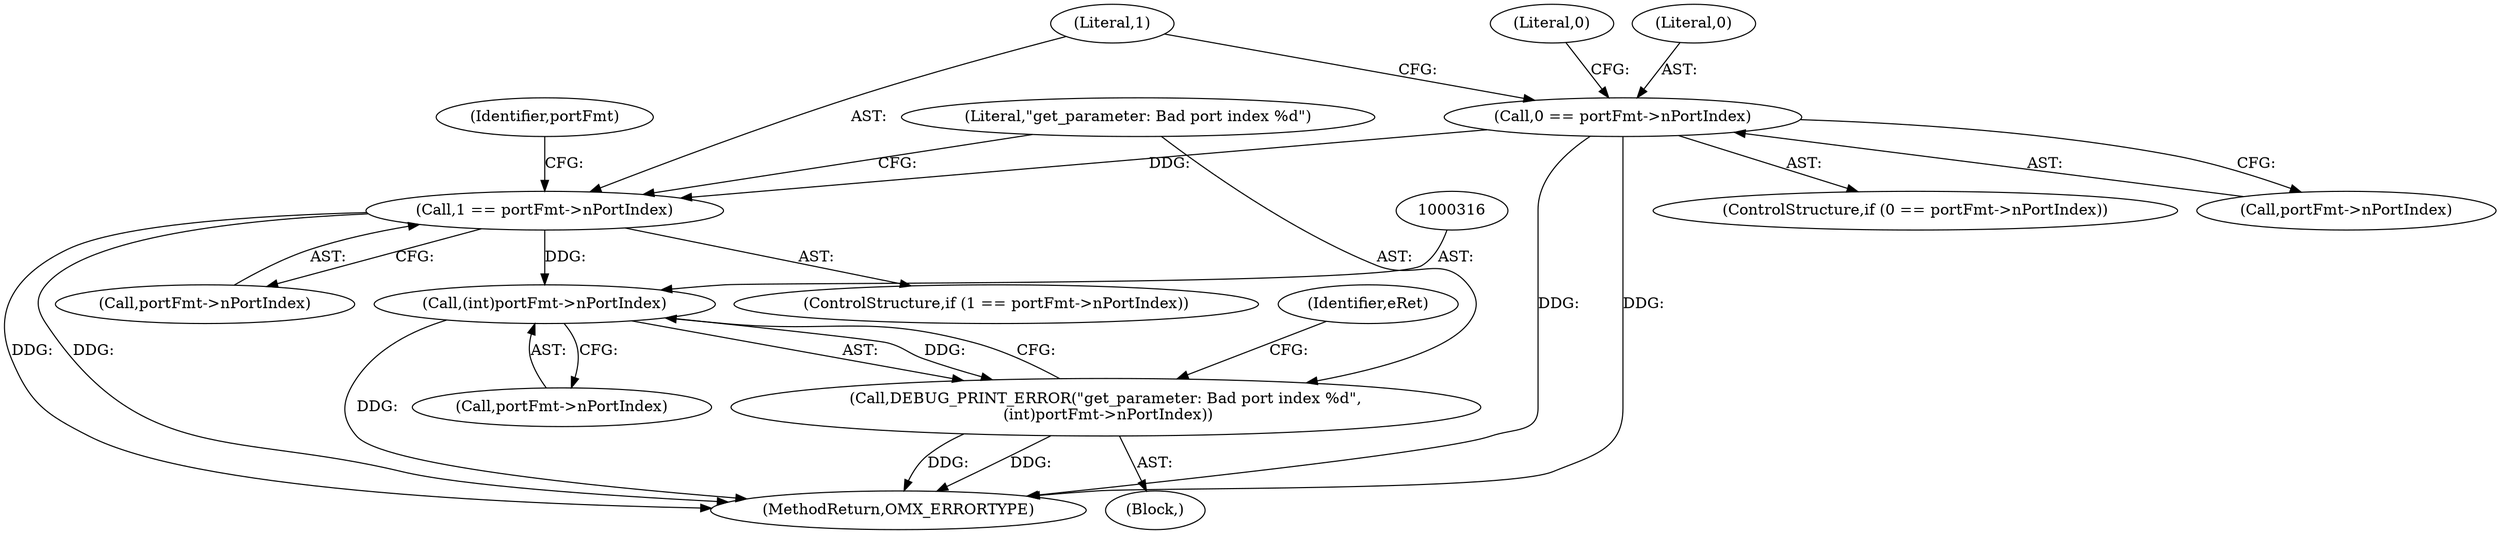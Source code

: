 digraph "0_Android_560ccdb509a7b86186fac0fce1b25bd9a3e6a6e8_0@pointer" {
"1000315" [label="(Call,(int)portFmt->nPortIndex)"];
"1000262" [label="(Call,1 == portFmt->nPortIndex)"];
"1000232" [label="(Call,0 == portFmt->nPortIndex)"];
"1000313" [label="(Call,DEBUG_PRINT_ERROR(\"get_parameter: Bad port index %d\",\n (int)portFmt->nPortIndex))"];
"1000263" [label="(Literal,1)"];
"1000240" [label="(Literal,0)"];
"1000313" [label="(Call,DEBUG_PRINT_ERROR(\"get_parameter: Bad port index %d\",\n (int)portFmt->nPortIndex))"];
"1000261" [label="(ControlStructure,if (1 == portFmt->nPortIndex))"];
"1000231" [label="(ControlStructure,if (0 == portFmt->nPortIndex))"];
"1000270" [label="(Identifier,portFmt)"];
"1000317" [label="(Call,portFmt->nPortIndex)"];
"1000315" [label="(Call,(int)portFmt->nPortIndex)"];
"1000234" [label="(Call,portFmt->nPortIndex)"];
"1000321" [label="(Identifier,eRet)"];
"1000262" [label="(Call,1 == portFmt->nPortIndex)"];
"1000314" [label="(Literal,\"get_parameter: Bad port index %d\")"];
"1000672" [label="(MethodReturn,OMX_ERRORTYPE)"];
"1000232" [label="(Call,0 == portFmt->nPortIndex)"];
"1000233" [label="(Literal,0)"];
"1000312" [label="(Block,)"];
"1000264" [label="(Call,portFmt->nPortIndex)"];
"1000315" -> "1000313"  [label="AST: "];
"1000315" -> "1000317"  [label="CFG: "];
"1000316" -> "1000315"  [label="AST: "];
"1000317" -> "1000315"  [label="AST: "];
"1000313" -> "1000315"  [label="CFG: "];
"1000315" -> "1000672"  [label="DDG: "];
"1000315" -> "1000313"  [label="DDG: "];
"1000262" -> "1000315"  [label="DDG: "];
"1000262" -> "1000261"  [label="AST: "];
"1000262" -> "1000264"  [label="CFG: "];
"1000263" -> "1000262"  [label="AST: "];
"1000264" -> "1000262"  [label="AST: "];
"1000270" -> "1000262"  [label="CFG: "];
"1000314" -> "1000262"  [label="CFG: "];
"1000262" -> "1000672"  [label="DDG: "];
"1000262" -> "1000672"  [label="DDG: "];
"1000232" -> "1000262"  [label="DDG: "];
"1000232" -> "1000231"  [label="AST: "];
"1000232" -> "1000234"  [label="CFG: "];
"1000233" -> "1000232"  [label="AST: "];
"1000234" -> "1000232"  [label="AST: "];
"1000240" -> "1000232"  [label="CFG: "];
"1000263" -> "1000232"  [label="CFG: "];
"1000232" -> "1000672"  [label="DDG: "];
"1000232" -> "1000672"  [label="DDG: "];
"1000313" -> "1000312"  [label="AST: "];
"1000314" -> "1000313"  [label="AST: "];
"1000321" -> "1000313"  [label="CFG: "];
"1000313" -> "1000672"  [label="DDG: "];
"1000313" -> "1000672"  [label="DDG: "];
}
